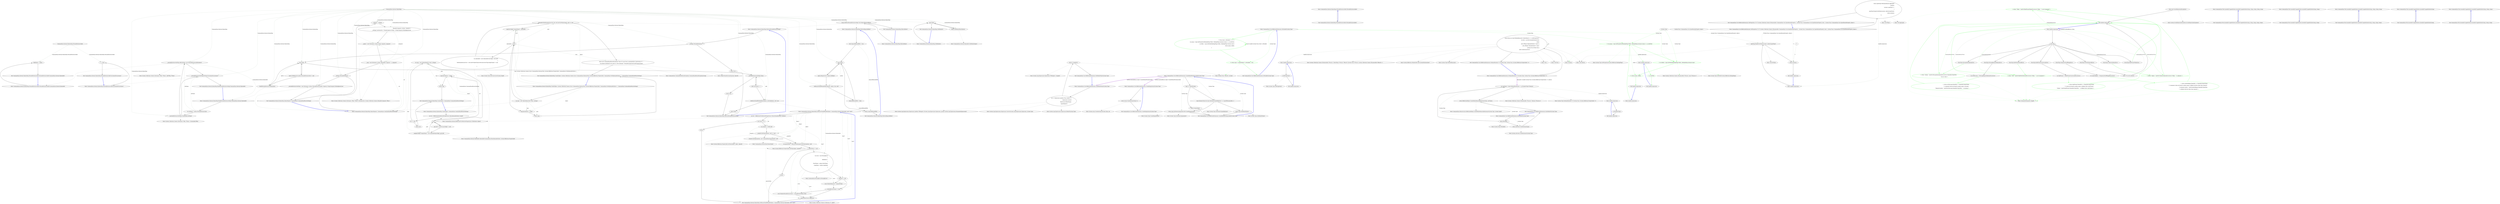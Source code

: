 digraph  {
n101 [label="CommandLine.Internal.OptionMap.MutuallyExclusiveInfo", span=""];
n102 [label="CommandLine.Internal.OptionMap", span=""];
n0 [cluster="CommandLine.Internal.OptionMap.MutuallyExclusiveInfo.MutuallyExclusiveInfo()", label="Entry CommandLine.Internal.OptionMap.MutuallyExclusiveInfo.MutuallyExclusiveInfo()", span="45-45"];
n1 [cluster="CommandLine.Internal.OptionMap.MutuallyExclusiveInfo.MutuallyExclusiveInfo()", label="Exit CommandLine.Internal.OptionMap.MutuallyExclusiveInfo.MutuallyExclusiveInfo()", span="45-45"];
n2 [cluster="CommandLine.Internal.OptionMap.MutuallyExclusiveInfo.MutuallyExclusiveInfo(CommandLine.Internal.OptionInfo)", label="Entry CommandLine.Internal.OptionMap.MutuallyExclusiveInfo.MutuallyExclusiveInfo(CommandLine.Internal.OptionInfo)", span="47-47"];
n3 [cluster="CommandLine.Internal.OptionMap.MutuallyExclusiveInfo.MutuallyExclusiveInfo(CommandLine.Internal.OptionInfo)", label="BadOption = option", span="49-49"];
n4 [cluster="CommandLine.Internal.OptionMap.MutuallyExclusiveInfo.MutuallyExclusiveInfo(CommandLine.Internal.OptionInfo)", label="Exit CommandLine.Internal.OptionMap.MutuallyExclusiveInfo.MutuallyExclusiveInfo(CommandLine.Internal.OptionInfo)", span="47-47"];
n5 [cluster="CommandLine.Internal.OptionMap.MutuallyExclusiveInfo.IncrementOccurrence()", label="Entry CommandLine.Internal.OptionMap.MutuallyExclusiveInfo.IncrementOccurrence()", span="54-54"];
n6 [cluster="CommandLine.Internal.OptionMap.MutuallyExclusiveInfo.IncrementOccurrence()", label="++_count", span="54-54"];
n7 [cluster="CommandLine.Internal.OptionMap.MutuallyExclusiveInfo.IncrementOccurrence()", label="Exit CommandLine.Internal.OptionMap.MutuallyExclusiveInfo.IncrementOccurrence()", span="54-54"];
n8 [cluster="CommandLine.Internal.OptionMap.OptionMap(int, CommandLine.CommandLineParserSettings)", label="Entry CommandLine.Internal.OptionMap.OptionMap(int, CommandLine.CommandLineParserSettings)", span="62-62"];
n9 [cluster="CommandLine.Internal.OptionMap.OptionMap(int, CommandLine.CommandLineParserSettings)", label="_settings = settings", span="67-67"];
n11 [cluster="CommandLine.Internal.OptionMap.OptionMap(int, CommandLine.CommandLineParserSettings)", label="_names = new Dictionary<string, string>(capacity, comparer)", span="71-71"];
n12 [cluster="CommandLine.Internal.OptionMap.OptionMap(int, CommandLine.CommandLineParserSettings)", label="_map = new Dictionary<string, OptionInfo>(capacity * 2, comparer)", span="72-72"];
n14 [cluster="CommandLine.Internal.OptionMap.OptionMap(int, CommandLine.CommandLineParserSettings)", label="_mutuallyExclusiveSetMap = new Dictionary<string, MutuallyExclusiveInfo>(capacity, StringComparer.OrdinalIgnoreCase)", span="75-75"];
n10 [cluster="CommandLine.Internal.OptionMap.OptionMap(int, CommandLine.CommandLineParserSettings)", label="IEqualityComparer<string> comparer =\r\n                _settings.CaseSensitive ? StringComparer.Ordinal : StringComparer.OrdinalIgnoreCase", span="69-70"];
n16 [cluster="System.Collections.Generic.Dictionary<TKey, TValue>.Dictionary(int, System.Collections.Generic.IEqualityComparer<TKey>)", label="Entry System.Collections.Generic.Dictionary<TKey, TValue>.Dictionary(int, System.Collections.Generic.IEqualityComparer<TKey>)", span="0-0"];
n13 [cluster="CommandLine.Internal.OptionMap.OptionMap(int, CommandLine.CommandLineParserSettings)", label="_settings.MutuallyExclusive", span="73-73"];
n15 [cluster="CommandLine.Internal.OptionMap.OptionMap(int, CommandLine.CommandLineParserSettings)", label="Exit CommandLine.Internal.OptionMap.OptionMap(int, CommandLine.CommandLineParserSettings)", span="62-62"];
n17 [cluster="CommandLine.Internal.OptionMap.Create(object, CommandLine.CommandLineParserSettings)", label="Entry CommandLine.Internal.OptionMap.Create(object, CommandLine.CommandLineParserSettings)", span="79-79"];
n18 [cluster="CommandLine.Internal.OptionMap.Create(object, CommandLine.CommandLineParserSettings)", label="var list = ReflectionUtil.RetrievePropertyList<BaseOptionAttribute>(target)", span="81-81"];
n21 [cluster="CommandLine.Internal.OptionMap.Create(object, CommandLine.CommandLineParserSettings)", label="var map = new OptionMap(list.Count, settings)", span="86-86"];
n25 [cluster="CommandLine.Internal.OptionMap.Create(object, CommandLine.CommandLineParserSettings)", label="map.RawOptions = target", span="94-94"];
n19 [cluster="CommandLine.Internal.OptionMap.Create(object, CommandLine.CommandLineParserSettings)", label="list == null", span="82-82"];
n28 [cluster="CommandLine.Internal.ReflectionUtil.RetrievePropertyList<TAttribute>(object)", label="Entry CommandLine.Internal.ReflectionUtil.RetrievePropertyList<TAttribute>(object)", span="43-43"];
n22 [cluster="CommandLine.Internal.OptionMap.Create(object, CommandLine.CommandLineParserSettings)", label=list, span="87-87"];
n20 [cluster="CommandLine.Internal.OptionMap.Create(object, CommandLine.CommandLineParserSettings)", label="return null;", span="84-84"];
n24 [cluster="CommandLine.Internal.OptionMap.Create(object, CommandLine.CommandLineParserSettings)", label="map[pair.Right.UniqueName] = new OptionInfo(pair.Right, pair.Left)", span="91-91"];
n26 [cluster="CommandLine.Internal.OptionMap.Create(object, CommandLine.CommandLineParserSettings)", label="return map;", span="95-95"];
n23 [cluster="CommandLine.Internal.OptionMap.Create(object, CommandLine.CommandLineParserSettings)", label="pair.Left != null && pair.Right != null", span="89-89"];
n29 [cluster="CommandLine.Internal.OptionInfo.OptionInfo(CommandLine.BaseOptionAttribute, System.Reflection.PropertyInfo)", label="Entry CommandLine.Internal.OptionInfo.OptionInfo(CommandLine.BaseOptionAttribute, System.Reflection.PropertyInfo)", span="43-43"];
n27 [cluster="CommandLine.Internal.OptionMap.Create(object, CommandLine.CommandLineParserSettings)", label="Exit CommandLine.Internal.OptionMap.Create(object, CommandLine.CommandLineParserSettings)", span="79-79"];
n30 [cluster="CommandLine.Internal.OptionMap.Create(object, System.Collections.Generic.IList<CommandLine.Internal.Pair<System.Reflection.PropertyInfo, CommandLine.VerbOptionAttribute>>, CommandLine.CommandLineParserSettings)", label="Entry CommandLine.Internal.OptionMap.Create(object, System.Collections.Generic.IList<CommandLine.Internal.Pair<System.Reflection.PropertyInfo, CommandLine.VerbOptionAttribute>>, CommandLine.CommandLineParserSettings)", span="98-98"];
n31 [cluster="CommandLine.Internal.OptionMap.Create(object, System.Collections.Generic.IList<CommandLine.Internal.Pair<System.Reflection.PropertyInfo, CommandLine.VerbOptionAttribute>>, CommandLine.CommandLineParserSettings)", label="var map = new OptionMap(verbs.Count, settings)", span="101-101"];
n32 [cluster="CommandLine.Internal.OptionMap.Create(object, System.Collections.Generic.IList<CommandLine.Internal.Pair<System.Reflection.PropertyInfo, CommandLine.VerbOptionAttribute>>, CommandLine.CommandLineParserSettings)", label=verbs, span="102-102"];
n34 [cluster="CommandLine.Internal.OptionMap.Create(object, System.Collections.Generic.IList<CommandLine.Internal.Pair<System.Reflection.PropertyInfo, CommandLine.VerbOptionAttribute>>, CommandLine.CommandLineParserSettings)", label="!optionInfo.HasParameterLessCtor && verb.Left.GetValue(target, null) == null", span="109-109"];
n37 [cluster="CommandLine.Internal.OptionMap.Create(object, System.Collections.Generic.IList<CommandLine.Internal.Pair<System.Reflection.PropertyInfo, CommandLine.VerbOptionAttribute>>, CommandLine.CommandLineParserSettings)", label="map.RawOptions = target", span="116-116"];
n36 [cluster="CommandLine.Internal.OptionMap.Create(object, System.Collections.Generic.IList<CommandLine.Internal.Pair<System.Reflection.PropertyInfo, CommandLine.VerbOptionAttribute>>, CommandLine.CommandLineParserSettings)", label="map[verb.Right.UniqueName] = optionInfo", span="114-114"];
n38 [cluster="CommandLine.Internal.OptionMap.Create(object, System.Collections.Generic.IList<CommandLine.Internal.Pair<System.Reflection.PropertyInfo, CommandLine.VerbOptionAttribute>>, CommandLine.CommandLineParserSettings)", label="return map;", span="117-117"];
n33 [cluster="CommandLine.Internal.OptionMap.Create(object, System.Collections.Generic.IList<CommandLine.Internal.Pair<System.Reflection.PropertyInfo, CommandLine.VerbOptionAttribute>>, CommandLine.CommandLineParserSettings)", label="var optionInfo = new OptionInfo(verb.Right, verb.Left)\r\n                {\r\n                    HasParameterLessCtor = verb.Left.PropertyType.GetConstructor(Type.EmptyTypes) != null\r\n\r\n                }", span="104-108"];
n35 [cluster="CommandLine.Internal.OptionMap.Create(object, System.Collections.Generic.IList<CommandLine.Internal.Pair<System.Reflection.PropertyInfo, CommandLine.VerbOptionAttribute>>, CommandLine.CommandLineParserSettings)", label="throw new CommandLineParserException(''Type {0} must have a parameterless constructor or'' +\r\n                        '' be already initialized to be used as a verb command.''.FormatInvariant(verb.Left.PropertyType));", span="111-112"];
n40 [cluster="System.Type.GetConstructor(System.Type[])", label="Entry System.Type.GetConstructor(System.Type[])", span="0-0"];
n41 [cluster="System.Reflection.PropertyInfo.GetValue(object, object[])", label="Entry System.Reflection.PropertyInfo.GetValue(object, object[])", span="0-0"];
n39 [cluster="CommandLine.Internal.OptionMap.Create(object, System.Collections.Generic.IList<CommandLine.Internal.Pair<System.Reflection.PropertyInfo, CommandLine.VerbOptionAttribute>>, CommandLine.CommandLineParserSettings)", label="Exit CommandLine.Internal.OptionMap.Create(object, System.Collections.Generic.IList<CommandLine.Internal.Pair<System.Reflection.PropertyInfo, CommandLine.VerbOptionAttribute>>, CommandLine.CommandLineParserSettings)", span="98-98"];
n42 [cluster="CommandLine.CommandLineParserException.CommandLineParserException(string)", label="Entry CommandLine.CommandLineParserException.CommandLineParserException(string)", span="52-52"];
n43 [cluster="string.FormatInvariant(params object[])", label="Entry string.FormatInvariant(params object[])", span="58-58"];
n44 [cluster="CommandLine.Internal.OptionMap.EnforceRules()", label="Entry CommandLine.Internal.OptionMap.EnforceRules()", span="153-153"];
n45 [cluster="CommandLine.Internal.OptionMap.EnforceRules()", label="return EnforceMutuallyExclusiveMap() && EnforceRequiredRule();", span="155-155"];
n46 [cluster="CommandLine.Internal.OptionMap.EnforceRules()", label="Exit CommandLine.Internal.OptionMap.EnforceRules()", span="153-153"];
n47 [cluster="CommandLine.Internal.OptionMap.EnforceMutuallyExclusiveMap()", label="Entry CommandLine.Internal.OptionMap.EnforceMutuallyExclusiveMap()", span="180-180"];
n48 [cluster="CommandLine.Internal.OptionMap.EnforceRequiredRule()", label="Entry CommandLine.Internal.OptionMap.EnforceRequiredRule()", span="166-166"];
n49 [cluster="CommandLine.Internal.OptionMap.SetDefaults()", label="Entry CommandLine.Internal.OptionMap.SetDefaults()", span="158-158"];
n50 [cluster="CommandLine.Internal.OptionMap.SetDefaults()", label="_map.Values", span="160-160"];
n51 [cluster="CommandLine.Internal.OptionMap.SetDefaults()", label="option.SetDefault(RawOptions)", span="162-162"];
n52 [cluster="CommandLine.Internal.OptionMap.SetDefaults()", label="Exit CommandLine.Internal.OptionMap.SetDefaults()", span="158-158"];
n53 [cluster="CommandLine.Internal.OptionInfo.SetDefault(object)", label="Entry CommandLine.Internal.OptionInfo.SetDefault(object)", span="160-160"];
n54 [cluster="CommandLine.Internal.OptionMap.EnforceRequiredRule()", label="bool requiredRulesAllMet = true", span="168-168"];
n55 [cluster="CommandLine.Internal.OptionMap.EnforceRequiredRule()", label="_map.Values", span="169-169"];
n59 [cluster="CommandLine.Internal.OptionMap.EnforceRequiredRule()", label="return requiredRulesAllMet;", span="177-177"];
n56 [cluster="CommandLine.Internal.OptionMap.EnforceRequiredRule()", label="option.Required && !option.IsDefined", span="171-171"];
n57 [cluster="CommandLine.Internal.OptionMap.EnforceRequiredRule()", label="SetParserStateIfNeeded(RawOptions, option, true, null)", span="173-173"];
n58 [cluster="CommandLine.Internal.OptionMap.EnforceRequiredRule()", label="requiredRulesAllMet = false", span="174-174"];
n61 [cluster="CommandLine.Internal.OptionMap.SetParserStateIfNeeded(object, CommandLine.Internal.OptionInfo, bool?, bool?)", label="Entry CommandLine.Internal.OptionMap.SetParserStateIfNeeded(object, CommandLine.Internal.OptionInfo, bool?, bool?)", span="214-214"];
n60 [cluster="CommandLine.Internal.OptionMap.EnforceRequiredRule()", label="Exit CommandLine.Internal.OptionMap.EnforceRequiredRule()", span="166-166"];
n62 [cluster="CommandLine.Internal.OptionMap.EnforceMutuallyExclusiveMap()", label="!_settings.MutuallyExclusive", span="182-182"];
n63 [cluster="CommandLine.Internal.OptionMap.EnforceMutuallyExclusiveMap()", label="return true;", span="184-184"];
n64 [cluster="CommandLine.Internal.OptionMap.EnforceMutuallyExclusiveMap()", label="_map.Values", span="186-186"];
n65 [cluster="CommandLine.Internal.OptionMap.EnforceMutuallyExclusiveMap()", label="option.IsDefined && option.MutuallyExclusiveSet != null", span="188-188"];
n67 [cluster="CommandLine.Internal.OptionMap.EnforceMutuallyExclusiveMap()", label="_mutuallyExclusiveSetMap.Values", span="193-193"];
n66 [cluster="CommandLine.Internal.OptionMap.EnforceMutuallyExclusiveMap()", label="BuildMutuallyExclusiveMap(option)", span="190-190"];
n73 [cluster="CommandLine.Internal.OptionMap.BuildMutuallyExclusiveMap(CommandLine.Internal.OptionInfo)", label="Entry CommandLine.Internal.OptionMap.BuildMutuallyExclusiveMap(CommandLine.Internal.OptionInfo)", span="204-204"];
n68 [cluster="CommandLine.Internal.OptionMap.EnforceMutuallyExclusiveMap()", label="info.Occurrence > 1", span="195-195"];
n71 [cluster="CommandLine.Internal.OptionMap.EnforceMutuallyExclusiveMap()", label="return true;", span="201-201"];
n69 [cluster="CommandLine.Internal.OptionMap.EnforceMutuallyExclusiveMap()", label="SetParserStateIfNeeded(RawOptions, info.BadOption, null, true)", span="197-197"];
n70 [cluster="CommandLine.Internal.OptionMap.EnforceMutuallyExclusiveMap()", label="return false;", span="198-198"];
n72 [cluster="CommandLine.Internal.OptionMap.EnforceMutuallyExclusiveMap()", label="Exit CommandLine.Internal.OptionMap.EnforceMutuallyExclusiveMap()", span="180-180"];
n74 [cluster="CommandLine.Internal.OptionMap.BuildMutuallyExclusiveMap(CommandLine.Internal.OptionInfo)", label="var setName = option.MutuallyExclusiveSet", span="206-206"];
n76 [cluster="CommandLine.Internal.OptionMap.BuildMutuallyExclusiveMap(CommandLine.Internal.OptionInfo)", label="_mutuallyExclusiveSetMap.Add(setName, new MutuallyExclusiveInfo(option))", span="209-209"];
n75 [cluster="CommandLine.Internal.OptionMap.BuildMutuallyExclusiveMap(CommandLine.Internal.OptionInfo)", label="!_mutuallyExclusiveSetMap.ContainsKey(setName)", span="207-207"];
n77 [cluster="CommandLine.Internal.OptionMap.BuildMutuallyExclusiveMap(CommandLine.Internal.OptionInfo)", label="_mutuallyExclusiveSetMap[setName].IncrementOccurrence()", span="211-211"];
n79 [cluster="System.Collections.Generic.Dictionary<TKey, TValue>.ContainsKey(TKey)", label="Entry System.Collections.Generic.Dictionary<TKey, TValue>.ContainsKey(TKey)", span="0-0"];
n80 [cluster="System.Collections.Generic.Dictionary<TKey, TValue>.Add(TKey, TValue)", label="Entry System.Collections.Generic.Dictionary<TKey, TValue>.Add(TKey, TValue)", span="0-0"];
n78 [cluster="CommandLine.Internal.OptionMap.BuildMutuallyExclusiveMap(CommandLine.Internal.OptionInfo)", label="Exit CommandLine.Internal.OptionMap.BuildMutuallyExclusiveMap(CommandLine.Internal.OptionInfo)", span="204-204"];
n81 [cluster="CommandLine.Internal.OptionMap.SetParserStateIfNeeded(object, CommandLine.Internal.OptionInfo, bool?, bool?)", label="var list = ReflectionUtil.RetrievePropertyList<ParserStateAttribute>(options)", span="216-216"];
n85 [cluster="CommandLine.Internal.OptionMap.SetParserStateIfNeeded(object, CommandLine.Internal.OptionInfo, bool?, bool?)", label="property.GetValue(options, null) == null", span="223-223"];
n86 [cluster="CommandLine.Internal.OptionMap.SetParserStateIfNeeded(object, CommandLine.Internal.OptionInfo, bool?, bool?)", label="property.SetValue(options, new CommandLine.ParserState(), null)", span="225-225"];
n87 [cluster="CommandLine.Internal.OptionMap.SetParserStateIfNeeded(object, CommandLine.Internal.OptionInfo, bool?, bool?)", label="var parserState = (IParserState)property.GetValue(options, null)", span="227-227"];
n90 [cluster="CommandLine.Internal.OptionMap.SetParserStateIfNeeded(object, CommandLine.Internal.OptionInfo, bool?, bool?)", label="var error = new ParsingError\r\n                {\r\n                    BadOption =\r\n                        {\r\n                            ShortName = option.ShortName,\r\n                            LongName = option.LongName\r\n                        }\r\n                }", span="232-239"];
n91 [cluster="CommandLine.Internal.OptionMap.SetParserStateIfNeeded(object, CommandLine.Internal.OptionInfo, bool?, bool?)", label="required != null", span="240-240"];
n92 [cluster="CommandLine.Internal.OptionMap.SetParserStateIfNeeded(object, CommandLine.Internal.OptionInfo, bool?, bool?)", label="error.ViolatesRequired = required.Value", span="240-240"];
n93 [cluster="CommandLine.Internal.OptionMap.SetParserStateIfNeeded(object, CommandLine.Internal.OptionInfo, bool?, bool?)", label="mutualExclusiveness != null", span="241-241"];
n94 [cluster="CommandLine.Internal.OptionMap.SetParserStateIfNeeded(object, CommandLine.Internal.OptionInfo, bool?, bool?)", label="error.ViolatesMutualExclusiveness = mutualExclusiveness.Value", span="241-241"];
n82 [cluster="CommandLine.Internal.OptionMap.SetParserStateIfNeeded(object, CommandLine.Internal.OptionInfo, bool?, bool?)", label="list.Count == 0", span="217-217"];
n84 [cluster="CommandLine.Internal.OptionMap.SetParserStateIfNeeded(object, CommandLine.Internal.OptionInfo, bool?, bool?)", label="var property = list[0].Left", span="221-221"];
n83 [cluster="CommandLine.Internal.OptionMap.SetParserStateIfNeeded(object, CommandLine.Internal.OptionInfo, bool?, bool?)", label="return;", span="219-219"];
n97 [cluster="CommandLine.ParserState.ParserState()", label="Entry CommandLine.ParserState.ParserState()", span="47-47"];
n98 [cluster="System.Reflection.PropertyInfo.SetValue(object, object, object[])", label="Entry System.Reflection.PropertyInfo.SetValue(object, object, object[])", span="0-0"];
n88 [cluster="CommandLine.Internal.OptionMap.SetParserStateIfNeeded(object, CommandLine.Internal.OptionInfo, bool?, bool?)", label="parserState == null", span="228-228"];
n95 [cluster="CommandLine.Internal.OptionMap.SetParserStateIfNeeded(object, CommandLine.Internal.OptionInfo, bool?, bool?)", label="parserState.Errors.Add(error)", span="242-242"];
n89 [cluster="CommandLine.Internal.OptionMap.SetParserStateIfNeeded(object, CommandLine.Internal.OptionInfo, bool?, bool?)", label="return;", span="230-230"];
n99 [cluster="CommandLine.ParsingError.ParsingError()", label="Entry CommandLine.ParsingError.ParsingError()", span="47-47"];
n96 [cluster="CommandLine.Internal.OptionMap.SetParserStateIfNeeded(object, CommandLine.Internal.OptionInfo, bool?, bool?)", label="Exit CommandLine.Internal.OptionMap.SetParserStateIfNeeded(object, CommandLine.Internal.OptionInfo, bool?, bool?)", span="214-214"];
n100 [cluster="System.Collections.Generic.ICollection<T>.Add(T)", label="Entry System.Collections.Generic.ICollection<T>.Add(T)", span="0-0"];
m0_75 [cluster="CommandLine.Core.ReflectionExtensions.IsMutable(System.Type)", file="ReflectionExtensions.cs", label="Entry CommandLine.Core.ReflectionExtensions.IsMutable(System.Type)", span="115-115"];
m0_76 [cluster="CommandLine.Core.ReflectionExtensions.IsMutable(System.Type)", color=green, community=1, file="ReflectionExtensions.cs", label="0: Func<bool> isMutable = () => {\r\n                var props = type.GetProperties(BindingFlags.Public | BindingFlags.Instance).Any(p => p.CanWrite);\r\n                var fields = type.GetFields(BindingFlags.Public | BindingFlags.Instance).Any();\r\n                return props || fields;\r\n            }", span="117-121"];
m0_77 [cluster="CommandLine.Core.ReflectionExtensions.IsMutable(System.Type)", color=green, community=0, file="ReflectionExtensions.cs", label="0: return type != typeof(object) ? isMutable() : true;", span="122-122"];
m0_78 [cluster="CommandLine.Core.ReflectionExtensions.IsMutable(System.Type)", file="ReflectionExtensions.cs", label="Exit CommandLine.Core.ReflectionExtensions.IsMutable(System.Type)", span="115-115"];
m0_85 [cluster="System.Type.GetFields(System.Reflection.BindingFlags)", file="ReflectionExtensions.cs", label="Entry System.Type.GetFields(System.Reflection.BindingFlags)", span="0-0"];
m0_110 [cluster="System.Collections.Generic.IEnumerable<TSource>.ToArray<TSource>()", file="ReflectionExtensions.cs", label="Entry System.Collections.Generic.IEnumerable<TSource>.ToArray<TSource>()", span="0-0"];
m0_6 [cluster="Unk.>", file="ReflectionExtensions.cs", label="Entry Unk.>", span=""];
m0_66 [cluster="CommandLine.Core.ReflectionExtensions.GetDefaultValue(System.Type)", file="ReflectionExtensions.cs", label="Entry CommandLine.Core.ReflectionExtensions.GetDefaultValue(System.Type)", span="106-106"];
m0_68 [cluster="CommandLine.Core.ReflectionExtensions.GetDefaultValue(System.Type)", file="ReflectionExtensions.cs", label="return e.Compile()();", span="112-112"];
m0_67 [cluster="CommandLine.Core.ReflectionExtensions.GetDefaultValue(System.Type)", file="ReflectionExtensions.cs", label="var e = Expression.Lambda<Func<object>>(\r\n                Expression.Convert(\r\n                    Expression.Default(type),\r\n                    typeof(object)))", span="108-111"];
m0_69 [cluster="CommandLine.Core.ReflectionExtensions.GetDefaultValue(System.Type)", file="ReflectionExtensions.cs", label="Exit CommandLine.Core.ReflectionExtensions.GetDefaultValue(System.Type)", span="106-106"];
m0_7 [cluster="Unk.Any", file="ReflectionExtensions.cs", label="Entry Unk.Any", span=""];
m0_8 [cluster="Unk.First", file="ReflectionExtensions.cs", label="Entry Unk.First", span=""];
m0_36 [cluster="Unk.Where", file="ReflectionExtensions.cs", label="Entry Unk.Where", span=""];
m0_109 [cluster="System.Type.GetSpecifications<T>(System.Func<System.Reflection.PropertyInfo, T>)", file="ReflectionExtensions.cs", label="Entry System.Type.GetSpecifications<T>(System.Func<System.Reflection.PropertyInfo, T>)", span="14-14"];
m0_86 [cluster="System.Collections.Generic.IEnumerable<TSource>.Any<TSource>()", file="ReflectionExtensions.cs", label="Entry System.Collections.Generic.IEnumerable<TSource>.Any<TSource>()", span="0-0"];
m0_74 [cluster="System.Func<TResult>.Invoke()", file="ReflectionExtensions.cs", label="Entry System.Func<TResult>.Invoke()", span="0-0"];
m0_4 [cluster="System.Collections.Generic.IEnumerable<TSource>.SelectMany<TSource, TResult>(System.Func<TSource, System.Collections.Generic.IEnumerable<TResult>>)", file="ReflectionExtensions.cs", label="Entry System.Collections.Generic.IEnumerable<TSource>.SelectMany<TSource, TResult>(System.Func<TSource, System.Collections.Generic.IEnumerable<TResult>>)", span="0-0"];
m0_38 [cluster="lambda expression", file="ReflectionExtensions.cs", label="Entry lambda expression", span="66-70"];
m0_80 [cluster="lambda expression", color=green, community=0, file="ReflectionExtensions.cs", label="0: var props = type.GetProperties(BindingFlags.Public | BindingFlags.Instance).Any(p => p.CanWrite)", span="118-118"];
m0_79 [cluster="lambda expression", file="ReflectionExtensions.cs", label="Entry lambda expression", span="117-121"];
m0_81 [cluster="lambda expression", color=green, community=0, file="ReflectionExtensions.cs", label="0: var fields = type.GetFields(BindingFlags.Public | BindingFlags.Instance).Any()", span="119-119"];
m0_87 [cluster="lambda expression", file="ReflectionExtensions.cs", label="Entry lambda expression", span="118-118"];
m0_82 [cluster="lambda expression", color=green, community=0, file="ReflectionExtensions.cs", label="0: return props || fields;", span="120-120"];
m0_83 [cluster="lambda expression", file="ReflectionExtensions.cs", label="Exit lambda expression", span="117-121"];
m0_88 [cluster="lambda expression", color=green, community=0, file="ReflectionExtensions.cs", label="1: p.CanWrite", span="118-118"];
m0_89 [cluster="lambda expression", file="ReflectionExtensions.cs", label="Exit lambda expression", span="118-118"];
m0_10 [cluster="lambda expression", file="ReflectionExtensions.cs", label="Entry lambda expression", span="16-16"];
m0_39 [cluster="lambda expression", file="ReflectionExtensions.cs", label="specProp.Property.SetValue(current, selector(specProp))", span="68-68"];
m0_12 [cluster="lambda expression", file="ReflectionExtensions.cs", label="Exit lambda expression", span="16-16"];
m0_11 [cluster="lambda expression", file="ReflectionExtensions.cs", label="x.GetProperties()", span="16-16"];
m0_112 [cluster="lambda expression", file="ReflectionExtensions.cs", label="Entry lambda expression", span="145-145"];
m0_40 [cluster="lambda expression", file="ReflectionExtensions.cs", label="return instance;", span="69-69"];
m0_114 [cluster="lambda expression", file="ReflectionExtensions.cs", label="Exit lambda expression", span="145-145"];
m0_113 [cluster="lambda expression", file="ReflectionExtensions.cs", label="pi.PropertyType", span="145-145"];
m0_41 [cluster="lambda expression", file="ReflectionExtensions.cs", label="Exit lambda expression", span="66-70"];
m0_9 [cluster="Unk.selector", file="ReflectionExtensions.cs", label="Entry Unk.selector", span=""];
m0_71 [cluster="System.Linq.Expressions.Expression.Convert(System.Linq.Expressions.Expression, System.Type)", file="ReflectionExtensions.cs", label="Entry System.Linq.Expressions.Expression.Convert(System.Linq.Expressions.Expression, System.Type)", span="0-0"];
m0_111 [cluster="CommandLine.Infrastructure.ReflectionHelper.CreateDefaultImmutableInstance(System.Type, System.Type[])", file="ReflectionExtensions.cs", label="Entry CommandLine.Infrastructure.ReflectionHelper.CreateDefaultImmutableInstance(System.Type, System.Type[])", span="50-50"];
m0_65 [cluster="System.Array.CreateInstance(System.Type, int)", file="ReflectionExtensions.cs", label="Entry System.Array.CreateInstance(System.Type, int)", span="0-0"];
m0_70 [cluster="System.Linq.Expressions.Expression.Default(System.Type)", file="ReflectionExtensions.cs", label="Entry System.Linq.Expressions.Expression.Default(System.Type)", span="0-0"];
m0_90 [cluster="CommandLine.Core.ReflectionExtensions.CreateDefaultForImmutable(System.Type)", file="ReflectionExtensions.cs", label="Entry CommandLine.Core.ReflectionExtensions.CreateDefaultForImmutable(System.Type)", span="125-125"];
m0_91 [cluster="CommandLine.Core.ReflectionExtensions.CreateDefaultForImmutable(System.Type)", file="ReflectionExtensions.cs", label="type == typeof(string)", span="127-127"];
m0_93 [cluster="CommandLine.Core.ReflectionExtensions.CreateDefaultForImmutable(System.Type)", file="ReflectionExtensions.cs", label="type.IsGenericType && type.GetGenericTypeDefinition() == typeof(IEnumerable<>)", span="131-131"];
m0_94 [cluster="CommandLine.Core.ReflectionExtensions.CreateDefaultForImmutable(System.Type)", file="ReflectionExtensions.cs", label="return type.GetGenericArguments()[0].CreateEmptyArray();", span="133-133"];
m0_95 [cluster="CommandLine.Core.ReflectionExtensions.CreateDefaultForImmutable(System.Type)", file="ReflectionExtensions.cs", label="return type.GetDefaultValue();", span="135-135"];
m0_92 [cluster="CommandLine.Core.ReflectionExtensions.CreateDefaultForImmutable(System.Type)", file="ReflectionExtensions.cs", label="return string.Empty;", span="129-129"];
m0_96 [cluster="CommandLine.Core.ReflectionExtensions.CreateDefaultForImmutable(System.Type)", file="ReflectionExtensions.cs", label="Exit CommandLine.Core.ReflectionExtensions.CreateDefaultForImmutable(System.Type)", span="125-125"];
m0_13 [cluster="System.Type.GetProperties()", file="ReflectionExtensions.cs", label="Entry System.Type.GetProperties()", span="0-0"];
m0_0 [cluster="CommandLine.Core.ReflectionExtensions.GetSpecifications<T>(System.Type, System.Func<System.Reflection.PropertyInfo, T>)", file="ReflectionExtensions.cs", label="Entry CommandLine.Core.ReflectionExtensions.GetSpecifications<T>(System.Type, System.Func<System.Reflection.PropertyInfo, T>)", span="14-14"];
m0_1 [cluster="CommandLine.Core.ReflectionExtensions.GetSpecifications<T>(System.Type, System.Func<System.Reflection.PropertyInfo, T>)", file="ReflectionExtensions.cs", label="return from pi in type.FlattenHierarchy().SelectMany(x => x.GetProperties())\r\n                   let attrs = pi.GetCustomAttributes(true)\r\n                   where\r\n                       attrs.OfType<OptionAttribute>().Any() ||\r\n                       attrs.OfType<ValueAttribute>().Any()\r\n                   group pi by pi.Name into g\r\n                   select selector(g.First());", span="16-22"];
m0_2 [cluster="CommandLine.Core.ReflectionExtensions.GetSpecifications<T>(System.Type, System.Func<System.Reflection.PropertyInfo, T>)", file="ReflectionExtensions.cs", label="Exit CommandLine.Core.ReflectionExtensions.GetSpecifications<T>(System.Type, System.Func<System.Reflection.PropertyInfo, T>)", span="14-14"];
m0_72 [cluster="System.Linq.Expressions.Expression.Lambda<TDelegate>(System.Linq.Expressions.Expression, params System.Linq.Expressions.ParameterExpression[])", file="ReflectionExtensions.cs", label="Entry System.Linq.Expressions.Expression.Lambda<TDelegate>(System.Linq.Expressions.Expression, params System.Linq.Expressions.ParameterExpression[])", span="0-0"];
m0_97 [cluster="System.Type.GetGenericTypeDefinition()", file="ReflectionExtensions.cs", label="Entry System.Type.GetGenericTypeDefinition()", span="0-0"];
m0_101 [cluster="CommandLine.Core.ReflectionExtensions.AutoDefault(System.Type)", file="ReflectionExtensions.cs", label="Entry CommandLine.Core.ReflectionExtensions.AutoDefault(System.Type)", span="138-138"];
m0_104 [cluster="CommandLine.Core.ReflectionExtensions.AutoDefault(System.Type)", file="ReflectionExtensions.cs", label="var ctorTypes = type.GetSpecifications(pi => pi.PropertyType).ToArray()", span="145-145"];
m0_102 [cluster="CommandLine.Core.ReflectionExtensions.AutoDefault(System.Type)", file="ReflectionExtensions.cs", label="type.IsMutable()", span="140-140"];
m0_105 [cluster="CommandLine.Core.ReflectionExtensions.AutoDefault(System.Type)", file="ReflectionExtensions.cs", label="return ReflectionHelper.CreateDefaultImmutableInstance(type, ctorTypes);", span="147-147"];
m0_103 [cluster="CommandLine.Core.ReflectionExtensions.AutoDefault(System.Type)", file="ReflectionExtensions.cs", label="return Activator.CreateInstance(type);", span="142-142"];
m0_106 [cluster="CommandLine.Core.ReflectionExtensions.AutoDefault(System.Type)", file="ReflectionExtensions.cs", label="Exit CommandLine.Core.ReflectionExtensions.AutoDefault(System.Type)", span="138-138"];
m0_99 [cluster="System.Type.CreateEmptyArray()", file="ReflectionExtensions.cs", label="Entry System.Type.CreateEmptyArray()", span="101-101"];
m0_100 [cluster="System.Type.GetDefaultValue()", file="ReflectionExtensions.cs", label="Entry System.Type.GetDefaultValue()", span="106-106"];
m0_98 [cluster="System.Type.GetGenericArguments()", file="ReflectionExtensions.cs", label="Entry System.Type.GetGenericArguments()", span="0-0"];
m0_108 [cluster="System.Activator.CreateInstance(System.Type)", file="ReflectionExtensions.cs", label="Entry System.Activator.CreateInstance(System.Type)", span="0-0"];
m0_84 [cluster="System.Type.GetProperties(System.Reflection.BindingFlags)", file="ReflectionExtensions.cs", label="Entry System.Type.GetProperties(System.Reflection.BindingFlags)", span="0-0"];
m0_5 [cluster="System.Reflection.MemberInfo.GetCustomAttributes(bool)", file="ReflectionExtensions.cs", label="Entry System.Reflection.MemberInfo.GetCustomAttributes(bool)", span="0-0"];
m0_107 [cluster="System.Type.IsMutable()", file="ReflectionExtensions.cs", label="Entry System.Type.IsMutable()", span="115-115"];
m0_37 [cluster="Unk.Aggregate", file="ReflectionExtensions.cs", label="Entry Unk.Aggregate", span=""];
m0_62 [cluster="CommandLine.Core.ReflectionExtensions.CreateEmptyArray(System.Type)", file="ReflectionExtensions.cs", label="Entry CommandLine.Core.ReflectionExtensions.CreateEmptyArray(System.Type)", span="101-101"];
m0_63 [cluster="CommandLine.Core.ReflectionExtensions.CreateEmptyArray(System.Type)", file="ReflectionExtensions.cs", label="return Array.CreateInstance(type, 0);", span="103-103"];
m0_64 [cluster="CommandLine.Core.ReflectionExtensions.CreateEmptyArray(System.Type)", file="ReflectionExtensions.cs", label="Exit CommandLine.Core.ReflectionExtensions.CreateEmptyArray(System.Type)", span="101-101"];
m0_33 [cluster="CommandLine.Core.ReflectionExtensions.SetProperties<T>(T, System.Collections.Generic.IEnumerable<CommandLine.Core.SpecificationProperty>, System.Func<CommandLine.Core.SpecificationProperty, bool>, System.Func<CommandLine.Core.SpecificationProperty, object>)", file="ReflectionExtensions.cs", label="Entry CommandLine.Core.ReflectionExtensions.SetProperties<T>(T, System.Collections.Generic.IEnumerable<CommandLine.Core.SpecificationProperty>, System.Func<CommandLine.Core.SpecificationProperty, bool>, System.Func<CommandLine.Core.SpecificationProperty, object>)", span="58-58"];
m0_34 [cluster="CommandLine.Core.ReflectionExtensions.SetProperties<T>(T, System.Collections.Generic.IEnumerable<CommandLine.Core.SpecificationProperty>, System.Func<CommandLine.Core.SpecificationProperty, bool>, System.Func<CommandLine.Core.SpecificationProperty, object>)", file="ReflectionExtensions.cs", label="return specProps.Where(predicate).Aggregate(\r\n                instance,\r\n                (current, specProp) =>\r\n                    {\r\n                        specProp.Property.SetValue(current, selector(specProp));\r\n                        return instance;\r\n                    });", span="64-70"];
m0_35 [cluster="CommandLine.Core.ReflectionExtensions.SetProperties<T>(T, System.Collections.Generic.IEnumerable<CommandLine.Core.SpecificationProperty>, System.Func<CommandLine.Core.SpecificationProperty, bool>, System.Func<CommandLine.Core.SpecificationProperty, object>)", file="ReflectionExtensions.cs", label="Exit CommandLine.Core.ReflectionExtensions.SetProperties<T>(T, System.Collections.Generic.IEnumerable<CommandLine.Core.SpecificationProperty>, System.Func<CommandLine.Core.SpecificationProperty, bool>, System.Func<CommandLine.Core.SpecificationProperty, object>)", span="58-58"];
m0_42 [cluster="Unk.SetValue", file="ReflectionExtensions.cs", label="Entry Unk.SetValue", span=""];
m0_3 [cluster="System.Type.FlattenHierarchy()", file="ReflectionExtensions.cs", label="Entry System.Type.FlattenHierarchy()", span="25-25"];
m0_73 [cluster="System.Linq.Expressions.Expression<TDelegate>.Compile()", file="ReflectionExtensions.cs", label="Entry System.Linq.Expressions.Expression<TDelegate>.Compile()", span="0-0"];
m0_117 [file="ReflectionExtensions.cs", label="System.Type", span=""];
m0_115 [file="ReflectionExtensions.cs", label="System.Func<CommandLine.Core.SpecificationProperty, object>", span=""];
m0_116 [file="ReflectionExtensions.cs", label=T, span=""];
m1_39 [cluster="string.JoinTo(params string[])", file="SentenceBuilder.cs", label="Entry string.JoinTo(params string[])", span="45-45"];
m1_16 [cluster="lambda expression", file="SentenceBuilder.cs", label="Entry lambda expression", span="97-132"];
m1_19 [cluster="lambda expression", color=green, community=0, file="SentenceBuilder.cs", label="1: return ''Token '''.JoinTo(((BadFormatTokenError)error).Token, ''' is not recognized.'');", span="102-102"];
m1_18 [cluster="lambda expression", file="SentenceBuilder.cs", label="ErrorType.BadFormatTokenError", span="101-101"];
m1_21 [cluster="lambda expression", color=green, community=0, file="SentenceBuilder.cs", label="1: return ''Option '''.JoinTo(((MissingValueOptionError)error).NameInfo.NameText,\r\n                                        ''' has no value.'');", span="104-105"];
m1_20 [cluster="lambda expression", file="SentenceBuilder.cs", label="ErrorType.MissingValueOptionError", span="103-103"];
m1_23 [cluster="lambda expression", color=green, community=0, file="SentenceBuilder.cs", label="1: return ''Option '''.JoinTo(((UnknownOptionError)error).Token, ''' is unknown.'');", span="107-107"];
m1_22 [cluster="lambda expression", file="SentenceBuilder.cs", label="ErrorType.UnknownOptionError", span="106-106"];
m1_34 [cluster="lambda expression", color=green, community=0, file="SentenceBuilder.cs", label="1: return ''Verb '''.JoinTo(((BadVerbSelectedError)error).Token, ''' is not recognized.'');", span="127-127"];
m1_33 [cluster="lambda expression", file="SentenceBuilder.cs", label="ErrorType.BadVerbSelectedError", span="126-126"];
m1_26 [cluster="lambda expression", color=green, community=0, file="SentenceBuilder.cs", label="1: return errMisssing.NameInfo == NameInfo.EmptyName\r\n                                               ? ''A required value not bound to option name is missing.''\r\n                                               : ''Required option '''.JoinTo(errMisssing.NameInfo.NameText, ''' is missing.'');", span="110-112"];
m1_25 [cluster="lambda expression", file="SentenceBuilder.cs", label="var errMisssing = ((MissingRequiredOptionError)error)", span="109-109"];
m1_29 [cluster="lambda expression", color=green, community=0, file="SentenceBuilder.cs", label="1: return badFormat.NameInfo == NameInfo.EmptyName\r\n                                               ? ''A value not bound to option name is defined with a bad format.''\r\n                                               : ''Option '''.JoinTo(badFormat.NameInfo.NameText, ''' is defined with a bad format.'');", span="117-119"];
m1_28 [cluster="lambda expression", file="SentenceBuilder.cs", label="var badFormat = ((BadFormatConversionError)error)", span="116-116"];
m1_32 [cluster="lambda expression", color=green, community=0, file="SentenceBuilder.cs", label="1: return seqOutRange.NameInfo == NameInfo.EmptyName\r\n                                               ? ''A sequence value not bound to option name is defined with few items than required.''\r\n                                               : ''A sequence option '''.JoinTo(seqOutRange.NameInfo.NameText,\r\n                                                    ''' is defined with few items than required.'');", span="122-125"];
m1_31 [cluster="lambda expression", file="SentenceBuilder.cs", label="var seqOutRange = ((SequenceOutOfRangeError)error)", span="121-121"];
m1_17 [cluster="lambda expression", file="SentenceBuilder.cs", label="error.Tag", span="99-99"];
m1_36 [cluster="lambda expression", file="SentenceBuilder.cs", label="return ''No verb selected.'';", span="129-129"];
m1_38 [cluster="lambda expression", file="SentenceBuilder.cs", label="throw new InvalidOperationException();", span="131-131"];
m1_24 [cluster="lambda expression", file="SentenceBuilder.cs", label="ErrorType.MissingRequiredOptionError", span="108-108"];
m1_27 [cluster="lambda expression", file="SentenceBuilder.cs", label="ErrorType.BadFormatConversionError", span="115-115"];
m1_30 [cluster="lambda expression", file="SentenceBuilder.cs", label="ErrorType.SequenceOutOfRangeError", span="120-120"];
m1_35 [cluster="lambda expression", file="SentenceBuilder.cs", label="ErrorType.NoVerbSelectedError", span="128-128"];
m1_37 [cluster="lambda expression", file="SentenceBuilder.cs", label="Exit lambda expression", span="97-132"];
m1_40 [cluster="System.InvalidOperationException.InvalidOperationException()", file="SentenceBuilder.cs", label="Entry System.InvalidOperationException.InvalidOperationException()", span="0-0"];
m2_8 [cluster="CommandLine.Text.AssemblyUsageAttribute.AssemblyUsageAttribute(string, string, string, string, string)", file="StringExtensions.cs", label="Entry CommandLine.Text.AssemblyUsageAttribute.AssemblyUsageAttribute(string, string, string, string, string)", span="68-68"];
m2_9 [cluster="CommandLine.Text.AssemblyUsageAttribute.AssemblyUsageAttribute(string, string, string, string, string)", file="StringExtensions.cs", label="Exit CommandLine.Text.AssemblyUsageAttribute.AssemblyUsageAttribute(string, string, string, string, string)", span="68-68"];
m2_2 [cluster="CommandLine.Text.AssemblyUsageAttribute.AssemblyUsageAttribute(string, string)", file="StringExtensions.cs", label="Entry CommandLine.Text.AssemblyUsageAttribute.AssemblyUsageAttribute(string, string)", span="29-29"];
m2_3 [cluster="CommandLine.Text.AssemblyUsageAttribute.AssemblyUsageAttribute(string, string)", file="StringExtensions.cs", label="Exit CommandLine.Text.AssemblyUsageAttribute.AssemblyUsageAttribute(string, string)", span="29-29"];
m2_6 [cluster="CommandLine.Text.AssemblyUsageAttribute.AssemblyUsageAttribute(string, string, string, string)", file="StringExtensions.cs", label="Entry CommandLine.Text.AssemblyUsageAttribute.AssemblyUsageAttribute(string, string, string, string)", span="54-54"];
m2_7 [cluster="CommandLine.Text.AssemblyUsageAttribute.AssemblyUsageAttribute(string, string, string, string)", file="StringExtensions.cs", label="Exit CommandLine.Text.AssemblyUsageAttribute.AssemblyUsageAttribute(string, string, string, string)", span="54-54"];
m2_0 [cluster="CommandLine.Text.AssemblyUsageAttribute.AssemblyUsageAttribute(string)", file="StringExtensions.cs", label="Entry CommandLine.Text.AssemblyUsageAttribute.AssemblyUsageAttribute(string)", span="18-18"];
m2_1 [cluster="CommandLine.Text.AssemblyUsageAttribute.AssemblyUsageAttribute(string)", file="StringExtensions.cs", label="Exit CommandLine.Text.AssemblyUsageAttribute.AssemblyUsageAttribute(string)", span="18-18"];
m2_4 [cluster="CommandLine.Text.AssemblyUsageAttribute.AssemblyUsageAttribute(string, string, string)", file="StringExtensions.cs", label="Entry CommandLine.Text.AssemblyUsageAttribute.AssemblyUsageAttribute(string, string, string)", span="41-41"];
m2_5 [cluster="CommandLine.Text.AssemblyUsageAttribute.AssemblyUsageAttribute(string, string, string)", file="StringExtensions.cs", label="Exit CommandLine.Text.AssemblyUsageAttribute.AssemblyUsageAttribute(string, string, string)", span="41-41"];
n101 -> n3  [color=darkseagreen4, key=1, label="CommandLine.Internal.OptionMap.MutuallyExclusiveInfo", style=dashed];
n101 -> n6  [color=darkseagreen4, key=1, label="CommandLine.Internal.OptionMap.MutuallyExclusiveInfo", style=dashed];
n102 -> n9  [color=darkseagreen4, key=1, label="CommandLine.Internal.OptionMap", style=dashed];
n102 -> n10  [color=darkseagreen4, key=1, label="CommandLine.Internal.OptionMap", style=dashed];
n102 -> n11  [color=darkseagreen4, key=1, label="CommandLine.Internal.OptionMap", style=dashed];
n102 -> n12  [color=darkseagreen4, key=1, label="CommandLine.Internal.OptionMap", style=dashed];
n102 -> n13  [color=darkseagreen4, key=1, label="CommandLine.Internal.OptionMap", style=dashed];
n102 -> n14  [color=darkseagreen4, key=1, label="CommandLine.Internal.OptionMap", style=dashed];
n102 -> n45  [color=darkseagreen4, key=1, label="CommandLine.Internal.OptionMap", style=dashed];
n102 -> n50  [color=darkseagreen4, key=1, label="CommandLine.Internal.OptionMap", style=dashed];
n102 -> n51  [color=darkseagreen4, key=1, label="CommandLine.Internal.OptionMap", style=dashed];
n102 -> n55  [color=darkseagreen4, key=1, label="CommandLine.Internal.OptionMap", style=dashed];
n102 -> n57  [color=darkseagreen4, key=1, label="CommandLine.Internal.OptionMap", style=dashed];
n102 -> n62  [color=darkseagreen4, key=1, label="CommandLine.Internal.OptionMap", style=dashed];
n102 -> n64  [color=darkseagreen4, key=1, label="CommandLine.Internal.OptionMap", style=dashed];
n102 -> n66  [color=darkseagreen4, key=1, label="CommandLine.Internal.OptionMap", style=dashed];
n102 -> n67  [color=darkseagreen4, key=1, label="CommandLine.Internal.OptionMap", style=dashed];
n102 -> n69  [color=darkseagreen4, key=1, label="CommandLine.Internal.OptionMap", style=dashed];
n102 -> n75  [color=darkseagreen4, key=1, label="CommandLine.Internal.OptionMap", style=dashed];
n102 -> n76  [color=darkseagreen4, key=1, label="CommandLine.Internal.OptionMap", style=dashed];
n102 -> n77  [color=darkseagreen4, key=1, label="CommandLine.Internal.OptionMap", style=dashed];
n0 -> n1  [key=0, style=solid];
n1 -> n0  [color=blue, key=0, style=bold];
n2 -> n3  [key=0, style=solid];
n3 -> n4  [key=0, style=solid];
n4 -> n2  [color=blue, key=0, style=bold];
n5 -> n6  [key=0, style=solid];
n6 -> n7  [key=0, style=solid];
n7 -> n5  [color=blue, key=0, style=bold];
n8 -> n9  [key=0, style=solid];
n8 -> n11  [color=darkseagreen4, key=1, label=int, style=dashed];
n8 -> n12  [color=darkseagreen4, key=1, label=int, style=dashed];
n8 -> n14  [color=darkseagreen4, key=1, label=int, style=dashed];
n9 -> n10  [key=0, style=solid];
n11 -> n12  [key=0, style=solid];
n11 -> n16  [key=2, style=dotted];
n12 -> n13  [key=0, style=solid];
n12 -> n16  [key=2, style=dotted];
n14 -> n15  [key=0, style=solid];
n14 -> n16  [key=2, style=dotted];
n10 -> n11  [key=0, style=solid];
n10 -> n12  [color=darkseagreen4, key=1, label=comparer, style=dashed];
n13 -> n14  [key=0, style=solid];
n13 -> n15  [key=0, style=solid];
n15 -> n8  [color=blue, key=0, style=bold];
n17 -> n18  [key=0, style=solid];
n17 -> n21  [color=darkseagreen4, key=1, label="CommandLine.CommandLineParserSettings", style=dashed];
n17 -> n25  [color=darkseagreen4, key=1, label=object, style=dashed];
n18 -> n19  [key=0, style=solid];
n18 -> n28  [key=2, style=dotted];
n18 -> n21  [color=darkseagreen4, key=1, label=list, style=dashed];
n18 -> n22  [color=darkseagreen4, key=1, label=list, style=dashed];
n21 -> n22  [key=0, style=solid];
n21 -> n8  [key=2, style=dotted];
n21 -> n24  [color=darkseagreen4, key=1, label=map, style=dashed];
n21 -> n25  [color=darkseagreen4, key=1, label=map, style=dashed];
n21 -> n26  [color=darkseagreen4, key=1, label=map, style=dashed];
n25 -> n26  [key=0, style=solid];
n19 -> n20  [key=0, style=solid];
n19 -> n21  [key=0, style=solid];
n22 -> n23  [key=0, style=solid];
n22 -> n25  [key=0, style=solid];
n22 -> n24  [color=darkseagreen4, key=1, label=pair, style=dashed];
n20 -> n27  [key=0, style=solid];
n24 -> n22  [key=0, style=solid];
n24 -> n29  [key=2, style=dotted];
n26 -> n27  [key=0, style=solid];
n23 -> n24  [key=0, style=solid];
n23 -> n22  [key=0, style=solid];
n27 -> n17  [color=blue, key=0, style=bold];
n30 -> n31  [key=0, style=solid];
n30 -> n32  [color=darkseagreen4, key=1, label="System.Collections.Generic.IList<CommandLine.Internal.Pair<System.Reflection.PropertyInfo, CommandLine.VerbOptionAttribute>>", style=dashed];
n30 -> n34  [color=darkseagreen4, key=1, label=object, style=dashed];
n30 -> n37  [color=darkseagreen4, key=1, label=object, style=dashed];
n31 -> n32  [key=0, style=solid];
n31 -> n8  [key=2, style=dotted];
n31 -> n36  [color=darkseagreen4, key=1, label=map, style=dashed];
n31 -> n37  [color=darkseagreen4, key=1, label=map, style=dashed];
n31 -> n38  [color=darkseagreen4, key=1, label=map, style=dashed];
n32 -> n33  [key=0, style=solid];
n32 -> n37  [key=0, style=solid];
n32 -> n34  [color=darkseagreen4, key=1, label=verb, style=dashed];
n32 -> n35  [color=darkseagreen4, key=1, label=verb, style=dashed];
n32 -> n36  [color=darkseagreen4, key=1, label=verb, style=dashed];
n34 -> n35  [key=0, style=solid];
n34 -> n36  [key=0, style=solid];
n34 -> n41  [key=2, style=dotted];
n37 -> n38  [key=0, style=solid];
n36 -> n32  [key=0, style=solid];
n38 -> n39  [key=0, style=solid];
n33 -> n34  [key=0, style=solid];
n33 -> n29  [key=2, style=dotted];
n33 -> n40  [key=2, style=dotted];
n33 -> n36  [color=darkseagreen4, key=1, label=optionInfo, style=dashed];
n35 -> n39  [key=0, style=solid];
n35 -> n42  [key=2, style=dotted];
n35 -> n43  [key=2, style=dotted];
n39 -> n30  [color=blue, key=0, style=bold];
n44 -> n45  [key=0, style=solid];
n45 -> n46  [key=0, style=solid];
n45 -> n47  [key=2, style=dotted];
n45 -> n48  [key=2, style=dotted];
n46 -> n44  [color=blue, key=0, style=bold];
n47 -> n62  [key=0, style=solid];
n48 -> n54  [key=0, style=solid];
n49 -> n50  [key=0, style=solid];
n50 -> n51  [key=0, style=solid];
n50 -> n52  [key=0, style=solid];
n51 -> n50  [key=0, style=solid];
n51 -> n53  [key=2, style=dotted];
n52 -> n49  [color=blue, key=0, style=bold];
n54 -> n55  [key=0, style=solid];
n54 -> n59  [color=darkseagreen4, key=1, label=requiredRulesAllMet, style=dashed];
n55 -> n56  [key=0, style=solid];
n55 -> n59  [key=0, style=solid];
n55 -> n57  [color=darkseagreen4, key=1, label=option, style=dashed];
n59 -> n60  [key=0, style=solid];
n56 -> n57  [key=0, style=solid];
n56 -> n55  [key=0, style=solid];
n57 -> n58  [key=0, style=solid];
n57 -> n61  [key=2, style=dotted];
n58 -> n55  [key=0, style=solid];
n58 -> n59  [color=darkseagreen4, key=1, label=requiredRulesAllMet, style=dashed];
n61 -> n81  [key=0, style=solid];
n61 -> n85  [color=darkseagreen4, key=1, label=object, style=dashed];
n61 -> n86  [color=darkseagreen4, key=1, label=object, style=dashed];
n61 -> n87  [color=darkseagreen4, key=1, label=object, style=dashed];
n61 -> n90  [color=darkseagreen4, key=1, label="CommandLine.Internal.OptionInfo", style=dashed];
n61 -> n91  [color=darkseagreen4, key=1, label="bool?", style=dashed];
n61 -> n92  [color=darkseagreen4, key=1, label="bool?", style=dashed];
n61 -> n93  [color=darkseagreen4, key=1, label="bool?", style=dashed];
n61 -> n94  [color=darkseagreen4, key=1, label="bool?", style=dashed];
n60 -> n48  [color=blue, key=0, style=bold];
n62 -> n63  [key=0, style=solid];
n62 -> n64  [key=0, style=solid];
n63 -> n72  [key=0, style=solid];
n64 -> n65  [key=0, style=solid];
n64 -> n67  [key=0, style=solid];
n64 -> n66  [color=darkseagreen4, key=1, label=option, style=dashed];
n65 -> n66  [key=0, style=solid];
n65 -> n64  [key=0, style=solid];
n67 -> n68  [key=0, style=solid];
n67 -> n71  [key=0, style=solid];
n67 -> n69  [color=darkseagreen4, key=1, label=info, style=dashed];
n66 -> n64  [key=0, style=solid];
n66 -> n73  [key=2, style=dotted];
n73 -> n74  [key=0, style=solid];
n73 -> n76  [color=darkseagreen4, key=1, label="CommandLine.Internal.OptionInfo", style=dashed];
n68 -> n69  [key=0, style=solid];
n68 -> n67  [key=0, style=solid];
n71 -> n72  [key=0, style=solid];
n69 -> n70  [key=0, style=solid];
n69 -> n61  [key=2, style=dotted];
n70 -> n72  [key=0, style=solid];
n72 -> n47  [color=blue, key=0, style=bold];
n74 -> n75  [key=0, style=solid];
n74 -> n76  [color=darkseagreen4, key=1, label=setName, style=dashed];
n74 -> n77  [color=darkseagreen4, key=1, label=setName, style=dashed];
n76 -> n77  [key=0, style=solid];
n76 -> n2  [key=2, style=dotted];
n76 -> n80  [key=2, style=dotted];
n75 -> n76  [key=0, style=solid];
n75 -> n77  [key=0, style=solid];
n75 -> n79  [key=2, style=dotted];
n77 -> n78  [key=0, style=solid];
n77 -> n5  [key=2, style=dotted];
n78 -> n73  [color=blue, key=0, style=bold];
n81 -> n82  [key=0, style=solid];
n81 -> n28  [key=2, style=dotted];
n81 -> n84  [color=darkseagreen4, key=1, label=list, style=dashed];
n85 -> n86  [key=0, style=solid];
n85 -> n87  [key=0, style=solid];
n85 -> n41  [key=2, style=dotted];
n86 -> n87  [key=0, style=solid];
n86 -> n97  [key=2, style=dotted];
n86 -> n98  [key=2, style=dotted];
n87 -> n88  [key=0, style=solid];
n87 -> n41  [key=2, style=dotted];
n87 -> n95  [color=darkseagreen4, key=1, label=parserState, style=dashed];
n90 -> n91  [key=0, style=solid];
n90 -> n99  [key=2, style=dotted];
n90 -> n92  [color=darkseagreen4, key=1, label=error, style=dashed];
n90 -> n94  [color=darkseagreen4, key=1, label=error, style=dashed];
n90 -> n95  [color=darkseagreen4, key=1, label=error, style=dashed];
n91 -> n92  [key=0, style=solid];
n91 -> n93  [key=0, style=solid];
n92 -> n93  [key=0, style=solid];
n93 -> n94  [key=0, style=solid];
n93 -> n95  [key=0, style=solid];
n94 -> n95  [key=0, style=solid];
n82 -> n83  [key=0, style=solid];
n82 -> n84  [key=0, style=solid];
n84 -> n85  [key=0, style=solid];
n84 -> n86  [color=darkseagreen4, key=1, label=property, style=dashed];
n84 -> n87  [color=darkseagreen4, key=1, label=property, style=dashed];
n83 -> n96  [key=0, style=solid];
n88 -> n89  [key=0, style=solid];
n88 -> n90  [key=0, style=solid];
n95 -> n96  [key=0, style=solid];
n95 -> n100  [key=2, style=dotted];
n89 -> n96  [key=0, style=solid];
n96 -> n61  [color=blue, key=0, style=bold];
m0_75 -> m0_76  [color=green, key=0, style=solid];
m0_75 -> m0_80  [color=green, key=1, label="System.Type", style=dashed];
m0_75 -> m0_81  [color=green, key=1, label="System.Type", style=dashed];
m0_75 -> m0_77  [color=green, key=1, label="System.Type", style=dashed];
m0_76 -> m0_76  [color=green, key=3, label="Local variable System.Func<bool> isMutable", style=bold];
m0_76 -> m0_77  [color=green, key=0, style=solid];
m0_77 -> m0_78  [color=green, key=0, style=solid];
m0_77 -> m0_74  [color=green, key=2, style=dotted];
m0_78 -> m0_75  [color=blue, key=0, style=bold];
m0_66 -> m0_67  [key=0, style=solid];
m0_68 -> m0_74  [key=2, style=dotted];
m0_68 -> m0_69  [key=0, style=solid];
m0_68 -> m0_73  [key=2, style=dotted];
m0_67 -> m0_68  [key=0, style=solid];
m0_67 -> m0_70  [key=2, style=dotted];
m0_67 -> m0_71  [key=2, style=dotted];
m0_67 -> m0_72  [key=2, style=dotted];
m0_69 -> m0_66  [color=blue, key=0, style=bold];
m0_38 -> m0_39  [key=0, style=solid];
m0_80 -> m0_81  [color=green, key=0, style=solid];
m0_80 -> m0_84  [color=green, key=2, style=dotted];
m0_80 -> m0_7  [color=green, key=2, style=dotted];
m0_80 -> m0_87  [color=green, key=1, label="lambda expression", style=dashed];
m0_80 -> m0_82  [color=green, key=1, label=props, style=dashed];
m0_79 -> m0_80  [color=green, key=0, style=solid];
m0_81 -> m0_82  [color=green, key=0, style=solid];
m0_81 -> m0_85  [color=green, key=2, style=dotted];
m0_81 -> m0_86  [color=green, key=2, style=dotted];
m0_87 -> m0_88  [color=green, key=0, style=solid];
m0_82 -> m0_83  [color=green, key=0, style=solid];
m0_83 -> m0_79  [color=blue, key=0, style=bold];
m0_88 -> m0_89  [color=green, key=0, style=solid];
m0_89 -> m0_87  [color=blue, key=0, style=bold];
m0_10 -> m0_11  [key=0, style=solid];
m0_39 -> m0_9  [key=2, style=dotted];
m0_39 -> m0_40  [key=0, style=solid];
m0_39 -> m0_42  [key=2, style=dotted];
m0_12 -> m0_10  [color=blue, key=0, style=bold];
m0_11 -> m0_12  [key=0, style=solid];
m0_11 -> m0_13  [key=2, style=dotted];
m0_112 -> m0_113  [key=0, style=solid];
m0_40 -> m0_41  [key=0, style=solid];
m0_114 -> m0_112  [color=blue, key=0, style=bold];
m0_113 -> m0_114  [key=0, style=solid];
m0_41 -> m0_38  [color=blue, key=0, style=bold];
m0_90 -> m0_66  [color=darkorchid, key=3, label="method methodReturn object CreateDefaultForImmutable", style=bold];
m0_90 -> m0_91  [key=0, style=solid];
m0_90 -> m0_93  [color=darkseagreen4, key=1, label="System.Type", style=dashed];
m0_90 -> m0_94  [color=darkseagreen4, key=1, label="System.Type", style=dashed];
m0_90 -> m0_95  [color=darkseagreen4, key=1, label="System.Type", style=dashed];
m0_90 -> m0_62  [color=darkorchid, key=3, label="method methodReturn object CreateDefaultForImmutable", style=bold];
m0_91 -> m0_92  [key=0, style=solid];
m0_91 -> m0_93  [key=0, style=solid];
m0_93 -> m0_94  [key=0, style=solid];
m0_93 -> m0_95  [key=0, style=solid];
m0_93 -> m0_97  [key=2, style=dotted];
m0_94 -> m0_96  [key=0, style=solid];
m0_94 -> m0_98  [key=2, style=dotted];
m0_94 -> m0_99  [key=2, style=dotted];
m0_95 -> m0_96  [key=0, style=solid];
m0_95 -> m0_100  [key=2, style=dotted];
m0_92 -> m0_96  [key=0, style=solid];
m0_96 -> m0_90  [color=blue, key=0, style=bold];
m0_0 -> m0_1  [key=0, style=solid];
m0_0 -> m0_104  [color=darkorchid, key=3, label="Parameter variable System.Func<System.Reflection.PropertyInfo, T> selector", style=bold];
m0_1 -> m0_7  [key=2, style=dotted];
m0_1 -> m0_1  [color=darkseagreen4, key=1, label=pi, style=dashed];
m0_1 -> m0_2  [key=0, style=solid];
m0_1 -> m0_3  [key=2, style=dotted];
m0_1 -> m0_4  [key=2, style=dotted];
m0_1 -> m0_5  [key=2, style=dotted];
m0_1 -> m0_6  [key=2, style=dotted];
m0_1 -> m0_8  [key=2, style=dotted];
m0_1 -> m0_9  [key=2, style=dotted];
m0_1 -> m0_10  [color=darkseagreen4, key=1, label="lambda expression", style=dashed];
m0_2 -> m0_0  [color=blue, key=0, style=bold];
m0_101 -> m0_104  [color=darkseagreen4, key=1, label="System.Type", style=dashed];
m0_101 -> m0_102  [key=0, style=solid];
m0_101 -> m0_103  [color=darkseagreen4, key=1, label="System.Type", style=dashed];
m0_101 -> m0_105  [color=darkseagreen4, key=1, label="System.Type", style=dashed];
m0_104 -> m0_105  [key=0, style=solid];
m0_104 -> m0_109  [key=2, style=dotted];
m0_104 -> m0_110  [key=2, style=dotted];
m0_104 -> m0_112  [color=darkseagreen4, key=1, label="lambda expression", style=dashed];
m0_102 -> m0_104  [key=0, style=solid];
m0_102 -> m0_103  [key=0, style=solid];
m0_102 -> m0_107  [key=2, style=dotted];
m0_105 -> m0_106  [key=0, style=solid];
m0_105 -> m0_111  [key=2, style=dotted];
m0_103 -> m0_106  [key=0, style=solid];
m0_103 -> m0_108  [key=2, style=dotted];
m0_106 -> m0_101  [color=blue, key=0, style=bold];
m0_62 -> m0_63  [key=0, style=solid];
m0_63 -> m0_64  [key=0, style=solid];
m0_63 -> m0_65  [key=2, style=dotted];
m0_64 -> m0_62  [color=blue, key=0, style=bold];
m0_33 -> m0_39  [color=darkseagreen4, key=1, label="System.Func<CommandLine.Core.SpecificationProperty, object>", style=dashed];
m0_33 -> m0_34  [key=0, style=solid];
m0_33 -> m0_40  [color=darkseagreen4, key=1, label=T, style=dashed];
m0_34 -> m0_38  [color=darkseagreen4, key=1, label="lambda expression", style=dashed];
m0_34 -> m0_35  [key=0, style=solid];
m0_34 -> m0_36  [key=2, style=dotted];
m0_34 -> m0_37  [key=2, style=dotted];
m0_35 -> m0_33  [color=blue, key=0, style=bold];
m0_117 -> m0_80  [color=green, key=1, label="System.Type", style=dashed];
m0_117 -> m0_81  [color=green, key=1, label="System.Type", style=dashed];
m0_115 -> m0_39  [color=darkseagreen4, key=1, label="System.Func<CommandLine.Core.SpecificationProperty, object>", style=dashed];
m0_116 -> m0_40  [color=darkseagreen4, key=1, label=T, style=dashed];
m1_16 -> m1_19  [color=green, key=1, label="CommandLine.Error", style=dashed];
m1_16 -> m1_21  [color=green, key=1, label="CommandLine.Error", style=dashed];
m1_16 -> m1_23  [color=green, key=1, label="CommandLine.Error", style=dashed];
m1_16 -> m1_34  [color=green, key=1, label="CommandLine.Error", style=dashed];
m1_16 -> m1_16  [color=darkorchid, key=3, label="method methodReturn string ", style=bold];
m1_16 -> m1_17  [key=0, style=solid];
m1_16 -> m1_25  [color=darkseagreen4, key=1, label="CommandLine.Error", style=dashed];
m1_16 -> m1_28  [color=darkseagreen4, key=1, label="CommandLine.Error", style=dashed];
m1_16 -> m1_31  [color=darkseagreen4, key=1, label="CommandLine.Error", style=dashed];
m1_19 -> m1_37  [color=green, key=0, style=solid];
m1_19 -> m1_39  [color=green, key=2, style=dotted];
m1_18 -> m1_19  [color=green, key=0, style=solid];
m1_21 -> m1_37  [color=green, key=0, style=solid];
m1_21 -> m1_39  [color=green, key=2, style=dotted];
m1_20 -> m1_21  [color=green, key=0, style=solid];
m1_23 -> m1_37  [color=green, key=0, style=solid];
m1_23 -> m1_39  [color=green, key=2, style=dotted];
m1_22 -> m1_23  [color=green, key=0, style=solid];
m1_34 -> m1_37  [color=green, key=0, style=solid];
m1_34 -> m1_39  [color=green, key=2, style=dotted];
m1_33 -> m1_34  [color=green, key=0, style=solid];
m1_26 -> m1_37  [color=green, key=0, style=solid];
m1_26 -> m1_39  [color=green, key=2, style=dotted];
m1_25 -> m1_26  [color=green, key=0, style=solid];
m1_29 -> m1_37  [color=green, key=0, style=solid];
m1_29 -> m1_39  [color=green, key=2, style=dotted];
m1_28 -> m1_29  [color=green, key=0, style=solid];
m1_32 -> m1_37  [color=green, key=0, style=solid];
m1_32 -> m1_39  [color=green, key=2, style=dotted];
m1_31 -> m1_32  [color=green, key=0, style=solid];
m1_17 -> m1_18  [key=0, style=solid];
m1_17 -> m1_20  [key=0, style=solid];
m1_17 -> m1_22  [key=0, style=solid];
m1_17 -> m1_33  [key=0, style=solid];
m1_17 -> m1_24  [key=0, style=solid];
m1_17 -> m1_27  [key=0, style=solid];
m1_17 -> m1_30  [key=0, style=solid];
m1_17 -> m1_35  [key=0, style=solid];
m1_36 -> m1_37  [key=0, style=solid];
m1_38 -> m1_37  [key=0, style=solid];
m1_38 -> m1_40  [key=2, style=dotted];
m1_24 -> m1_25  [key=0, style=solid];
m1_27 -> m1_28  [key=0, style=solid];
m1_30 -> m1_31  [key=0, style=solid];
m1_35 -> m1_36  [key=0, style=solid];
m1_37 -> m1_16  [color=blue, key=0, style=bold];
m2_8 -> m2_9  [key=0, style=solid];
m2_9 -> m2_8  [color=blue, key=0, style=bold];
m2_2 -> m2_3  [key=0, style=solid];
m2_3 -> m2_2  [color=blue, key=0, style=bold];
m2_6 -> m2_7  [key=0, style=solid];
m2_7 -> m2_6  [color=blue, key=0, style=bold];
m2_0 -> m2_1  [key=0, style=solid];
m2_1 -> m2_0  [color=blue, key=0, style=bold];
m2_4 -> m2_5  [key=0, style=solid];
m2_5 -> m2_4  [color=blue, key=0, style=bold];
}
